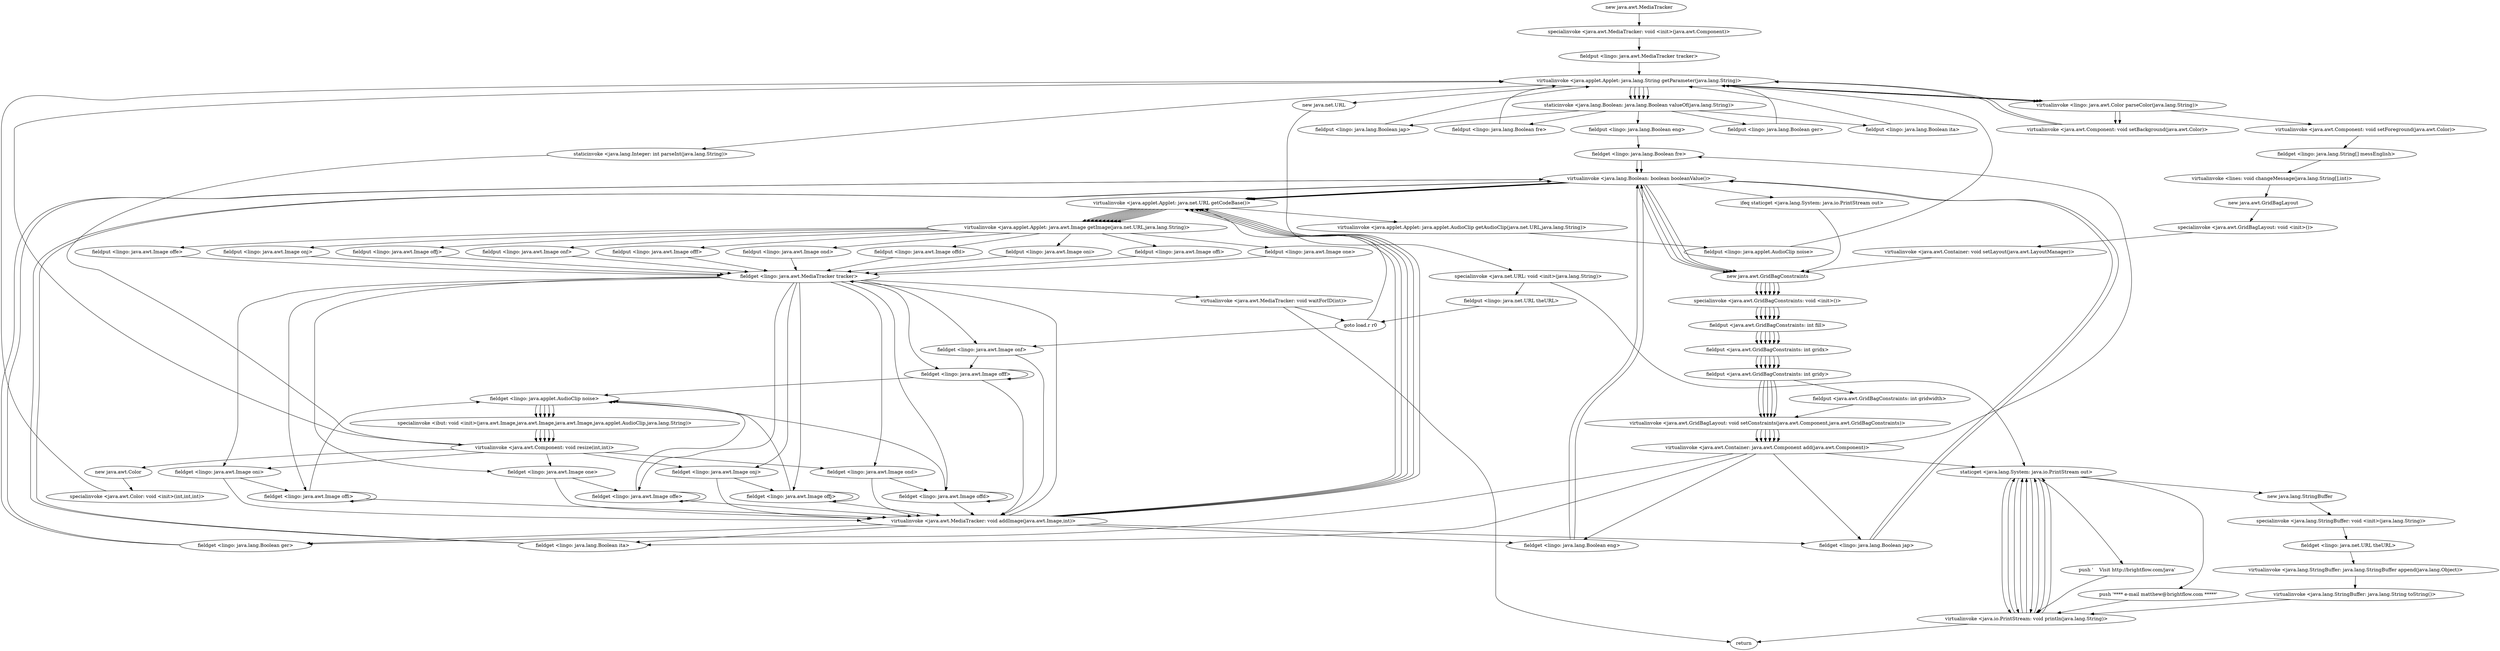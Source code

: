 digraph "" {
"new java.awt.MediaTracker";
 "new java.awt.MediaTracker"->"specialinvoke <java.awt.MediaTracker: void <init>(java.awt.Component)>";
 "specialinvoke <java.awt.MediaTracker: void <init>(java.awt.Component)>"->"fieldput <lingo: java.awt.MediaTracker tracker>";
 "fieldput <lingo: java.awt.MediaTracker tracker>"->"virtualinvoke <java.applet.Applet: java.lang.String getParameter(java.lang.String)>";
 "virtualinvoke <java.applet.Applet: java.lang.String getParameter(java.lang.String)>"->"staticinvoke <java.lang.Boolean: java.lang.Boolean valueOf(java.lang.String)>";
 "staticinvoke <java.lang.Boolean: java.lang.Boolean valueOf(java.lang.String)>"->"fieldput <lingo: java.lang.Boolean jap>";
 "fieldput <lingo: java.lang.Boolean jap>"->"virtualinvoke <java.applet.Applet: java.lang.String getParameter(java.lang.String)>";
 "virtualinvoke <java.applet.Applet: java.lang.String getParameter(java.lang.String)>"->"staticinvoke <java.lang.Boolean: java.lang.Boolean valueOf(java.lang.String)>";
 "staticinvoke <java.lang.Boolean: java.lang.Boolean valueOf(java.lang.String)>"->"fieldput <lingo: java.lang.Boolean fre>";
 "fieldput <lingo: java.lang.Boolean fre>"->"virtualinvoke <java.applet.Applet: java.lang.String getParameter(java.lang.String)>";
 "virtualinvoke <java.applet.Applet: java.lang.String getParameter(java.lang.String)>"->"staticinvoke <java.lang.Boolean: java.lang.Boolean valueOf(java.lang.String)>";
 "staticinvoke <java.lang.Boolean: java.lang.Boolean valueOf(java.lang.String)>"->"fieldput <lingo: java.lang.Boolean ger>";
 "fieldput <lingo: java.lang.Boolean ger>"->"virtualinvoke <java.applet.Applet: java.lang.String getParameter(java.lang.String)>";
 "virtualinvoke <java.applet.Applet: java.lang.String getParameter(java.lang.String)>"->"staticinvoke <java.lang.Boolean: java.lang.Boolean valueOf(java.lang.String)>";
 "staticinvoke <java.lang.Boolean: java.lang.Boolean valueOf(java.lang.String)>"->"fieldput <lingo: java.lang.Boolean ita>";
 "fieldput <lingo: java.lang.Boolean ita>"->"virtualinvoke <java.applet.Applet: java.lang.String getParameter(java.lang.String)>";
 "virtualinvoke <java.applet.Applet: java.lang.String getParameter(java.lang.String)>"->"staticinvoke <java.lang.Boolean: java.lang.Boolean valueOf(java.lang.String)>";
 "staticinvoke <java.lang.Boolean: java.lang.Boolean valueOf(java.lang.String)>"->"fieldput <lingo: java.lang.Boolean eng>";
 "fieldput <lingo: java.lang.Boolean eng>"->"fieldget <lingo: java.lang.Boolean fre>";
 "fieldget <lingo: java.lang.Boolean fre>"->"virtualinvoke <java.lang.Boolean: boolean booleanValue()>";
 "virtualinvoke <java.lang.Boolean: boolean booleanValue()>"->"virtualinvoke <java.applet.Applet: java.net.URL getCodeBase()>";
 "virtualinvoke <java.applet.Applet: java.net.URL getCodeBase()>"->"virtualinvoke <java.applet.Applet: java.awt.Image getImage(java.net.URL,java.lang.String)>";
 "virtualinvoke <java.applet.Applet: java.awt.Image getImage(java.net.URL,java.lang.String)>"->"fieldput <lingo: java.awt.Image onf>";
 "fieldput <lingo: java.awt.Image onf>"->"fieldget <lingo: java.awt.MediaTracker tracker>";
 "fieldget <lingo: java.awt.MediaTracker tracker>"->"fieldget <lingo: java.awt.Image onf>";
 "fieldget <lingo: java.awt.Image onf>"->"virtualinvoke <java.awt.MediaTracker: void addImage(java.awt.Image,int)>";
 "virtualinvoke <java.awt.MediaTracker: void addImage(java.awt.Image,int)>"->"virtualinvoke <java.applet.Applet: java.net.URL getCodeBase()>";
 "virtualinvoke <java.applet.Applet: java.net.URL getCodeBase()>"->"virtualinvoke <java.applet.Applet: java.awt.Image getImage(java.net.URL,java.lang.String)>";
 "virtualinvoke <java.applet.Applet: java.awt.Image getImage(java.net.URL,java.lang.String)>"->"fieldput <lingo: java.awt.Image offf>";
 "fieldput <lingo: java.awt.Image offf>"->"fieldget <lingo: java.awt.MediaTracker tracker>";
 "fieldget <lingo: java.awt.MediaTracker tracker>"->"fieldget <lingo: java.awt.Image offf>";
 "fieldget <lingo: java.awt.Image offf>"->"virtualinvoke <java.awt.MediaTracker: void addImage(java.awt.Image,int)>";
 "virtualinvoke <java.awt.MediaTracker: void addImage(java.awt.Image,int)>"->"fieldget <lingo: java.lang.Boolean ger>";
 "fieldget <lingo: java.lang.Boolean ger>"->"virtualinvoke <java.lang.Boolean: boolean booleanValue()>";
 "virtualinvoke <java.lang.Boolean: boolean booleanValue()>"->"virtualinvoke <java.applet.Applet: java.net.URL getCodeBase()>";
 "virtualinvoke <java.applet.Applet: java.net.URL getCodeBase()>"->"virtualinvoke <java.applet.Applet: java.awt.Image getImage(java.net.URL,java.lang.String)>";
 "virtualinvoke <java.applet.Applet: java.awt.Image getImage(java.net.URL,java.lang.String)>"->"fieldput <lingo: java.awt.Image ond>";
 "fieldput <lingo: java.awt.Image ond>"->"fieldget <lingo: java.awt.MediaTracker tracker>";
 "fieldget <lingo: java.awt.MediaTracker tracker>"->"fieldget <lingo: java.awt.Image ond>";
 "fieldget <lingo: java.awt.Image ond>"->"virtualinvoke <java.awt.MediaTracker: void addImage(java.awt.Image,int)>";
 "virtualinvoke <java.awt.MediaTracker: void addImage(java.awt.Image,int)>"->"virtualinvoke <java.applet.Applet: java.net.URL getCodeBase()>";
 "virtualinvoke <java.applet.Applet: java.net.URL getCodeBase()>"->"virtualinvoke <java.applet.Applet: java.awt.Image getImage(java.net.URL,java.lang.String)>";
 "virtualinvoke <java.applet.Applet: java.awt.Image getImage(java.net.URL,java.lang.String)>"->"fieldput <lingo: java.awt.Image offd>";
 "fieldput <lingo: java.awt.Image offd>"->"fieldget <lingo: java.awt.MediaTracker tracker>";
 "fieldget <lingo: java.awt.MediaTracker tracker>"->"fieldget <lingo: java.awt.Image offd>";
 "fieldget <lingo: java.awt.Image offd>"->"virtualinvoke <java.awt.MediaTracker: void addImage(java.awt.Image,int)>";
 "virtualinvoke <java.awt.MediaTracker: void addImage(java.awt.Image,int)>"->"fieldget <lingo: java.lang.Boolean ita>";
 "fieldget <lingo: java.lang.Boolean ita>"->"virtualinvoke <java.lang.Boolean: boolean booleanValue()>";
 "virtualinvoke <java.lang.Boolean: boolean booleanValue()>"->"virtualinvoke <java.applet.Applet: java.net.URL getCodeBase()>";
 "virtualinvoke <java.applet.Applet: java.net.URL getCodeBase()>"->"virtualinvoke <java.applet.Applet: java.awt.Image getImage(java.net.URL,java.lang.String)>";
 "virtualinvoke <java.applet.Applet: java.awt.Image getImage(java.net.URL,java.lang.String)>"->"fieldput <lingo: java.awt.Image oni>";
 "fieldput <lingo: java.awt.Image oni>"->"fieldget <lingo: java.awt.MediaTracker tracker>";
 "fieldget <lingo: java.awt.MediaTracker tracker>"->"fieldget <lingo: java.awt.Image oni>";
 "fieldget <lingo: java.awt.Image oni>"->"virtualinvoke <java.awt.MediaTracker: void addImage(java.awt.Image,int)>";
 "virtualinvoke <java.awt.MediaTracker: void addImage(java.awt.Image,int)>"->"virtualinvoke <java.applet.Applet: java.net.URL getCodeBase()>";
 "virtualinvoke <java.applet.Applet: java.net.URL getCodeBase()>"->"virtualinvoke <java.applet.Applet: java.awt.Image getImage(java.net.URL,java.lang.String)>";
 "virtualinvoke <java.applet.Applet: java.awt.Image getImage(java.net.URL,java.lang.String)>"->"fieldput <lingo: java.awt.Image offi>";
 "fieldput <lingo: java.awt.Image offi>"->"fieldget <lingo: java.awt.MediaTracker tracker>";
 "fieldget <lingo: java.awt.MediaTracker tracker>"->"fieldget <lingo: java.awt.Image offi>";
 "fieldget <lingo: java.awt.Image offi>"->"virtualinvoke <java.awt.MediaTracker: void addImage(java.awt.Image,int)>";
 "virtualinvoke <java.awt.MediaTracker: void addImage(java.awt.Image,int)>"->"fieldget <lingo: java.lang.Boolean eng>";
 "fieldget <lingo: java.lang.Boolean eng>"->"virtualinvoke <java.lang.Boolean: boolean booleanValue()>";
 "virtualinvoke <java.lang.Boolean: boolean booleanValue()>"->"virtualinvoke <java.applet.Applet: java.net.URL getCodeBase()>";
 "virtualinvoke <java.applet.Applet: java.net.URL getCodeBase()>"->"virtualinvoke <java.applet.Applet: java.awt.Image getImage(java.net.URL,java.lang.String)>";
 "virtualinvoke <java.applet.Applet: java.awt.Image getImage(java.net.URL,java.lang.String)>"->"fieldput <lingo: java.awt.Image one>";
 "fieldput <lingo: java.awt.Image one>"->"fieldget <lingo: java.awt.MediaTracker tracker>";
 "fieldget <lingo: java.awt.MediaTracker tracker>"->"fieldget <lingo: java.awt.Image one>";
 "fieldget <lingo: java.awt.Image one>"->"virtualinvoke <java.awt.MediaTracker: void addImage(java.awt.Image,int)>";
 "virtualinvoke <java.awt.MediaTracker: void addImage(java.awt.Image,int)>"->"virtualinvoke <java.applet.Applet: java.net.URL getCodeBase()>";
 "virtualinvoke <java.applet.Applet: java.net.URL getCodeBase()>"->"virtualinvoke <java.applet.Applet: java.awt.Image getImage(java.net.URL,java.lang.String)>";
 "virtualinvoke <java.applet.Applet: java.awt.Image getImage(java.net.URL,java.lang.String)>"->"fieldput <lingo: java.awt.Image offe>";
 "fieldput <lingo: java.awt.Image offe>"->"fieldget <lingo: java.awt.MediaTracker tracker>";
 "fieldget <lingo: java.awt.MediaTracker tracker>"->"fieldget <lingo: java.awt.Image offe>";
 "fieldget <lingo: java.awt.Image offe>"->"virtualinvoke <java.awt.MediaTracker: void addImage(java.awt.Image,int)>";
 "virtualinvoke <java.awt.MediaTracker: void addImage(java.awt.Image,int)>"->"fieldget <lingo: java.lang.Boolean jap>";
 "fieldget <lingo: java.lang.Boolean jap>"->"virtualinvoke <java.lang.Boolean: boolean booleanValue()>";
 "virtualinvoke <java.lang.Boolean: boolean booleanValue()>"->"virtualinvoke <java.applet.Applet: java.net.URL getCodeBase()>";
 "virtualinvoke <java.applet.Applet: java.net.URL getCodeBase()>"->"virtualinvoke <java.applet.Applet: java.awt.Image getImage(java.net.URL,java.lang.String)>";
 "virtualinvoke <java.applet.Applet: java.awt.Image getImage(java.net.URL,java.lang.String)>"->"fieldput <lingo: java.awt.Image onj>";
 "fieldput <lingo: java.awt.Image onj>"->"fieldget <lingo: java.awt.MediaTracker tracker>";
 "fieldget <lingo: java.awt.MediaTracker tracker>"->"fieldget <lingo: java.awt.Image onj>";
 "fieldget <lingo: java.awt.Image onj>"->"virtualinvoke <java.awt.MediaTracker: void addImage(java.awt.Image,int)>";
 "virtualinvoke <java.awt.MediaTracker: void addImage(java.awt.Image,int)>"->"virtualinvoke <java.applet.Applet: java.net.URL getCodeBase()>";
 "virtualinvoke <java.applet.Applet: java.net.URL getCodeBase()>"->"virtualinvoke <java.applet.Applet: java.awt.Image getImage(java.net.URL,java.lang.String)>";
 "virtualinvoke <java.applet.Applet: java.awt.Image getImage(java.net.URL,java.lang.String)>"->"fieldput <lingo: java.awt.Image offj>";
 "fieldput <lingo: java.awt.Image offj>"->"fieldget <lingo: java.awt.MediaTracker tracker>";
 "fieldget <lingo: java.awt.MediaTracker tracker>"->"fieldget <lingo: java.awt.Image offj>";
 "fieldget <lingo: java.awt.Image offj>"->"virtualinvoke <java.awt.MediaTracker: void addImage(java.awt.Image,int)>";
 "virtualinvoke <java.awt.MediaTracker: void addImage(java.awt.Image,int)>"->"fieldget <lingo: java.awt.MediaTracker tracker>";
 "fieldget <lingo: java.awt.MediaTracker tracker>"->"virtualinvoke <java.awt.MediaTracker: void waitForID(int)>";
 "virtualinvoke <java.awt.MediaTracker: void waitForID(int)>"->"goto load.r r0";
 "goto load.r r0"->"virtualinvoke <java.applet.Applet: java.net.URL getCodeBase()>";
 "virtualinvoke <java.applet.Applet: java.net.URL getCodeBase()>"->"virtualinvoke <java.applet.Applet: java.applet.AudioClip getAudioClip(java.net.URL,java.lang.String)>";
 "virtualinvoke <java.applet.Applet: java.applet.AudioClip getAudioClip(java.net.URL,java.lang.String)>"->"fieldput <lingo: java.applet.AudioClip noise>";
 "fieldput <lingo: java.applet.AudioClip noise>"->"virtualinvoke <java.applet.Applet: java.lang.String getParameter(java.lang.String)>";
 "virtualinvoke <java.applet.Applet: java.lang.String getParameter(java.lang.String)>"->"new java.net.URL";
 "new java.net.URL"->"specialinvoke <java.net.URL: void <init>(java.lang.String)>";
 "specialinvoke <java.net.URL: void <init>(java.lang.String)>"->"fieldput <lingo: java.net.URL theURL>";
 "fieldput <lingo: java.net.URL theURL>"->"goto load.r r0";
 "goto load.r r0"->"fieldget <lingo: java.awt.Image onf>";
 "fieldget <lingo: java.awt.Image onf>"->"fieldget <lingo: java.awt.Image offf>";
 "fieldget <lingo: java.awt.Image offf>"->"fieldget <lingo: java.awt.Image offf>";
 "fieldget <lingo: java.awt.Image offf>"->"fieldget <lingo: java.applet.AudioClip noise>";
 "fieldget <lingo: java.applet.AudioClip noise>"->"specialinvoke <ibut: void <init>(java.awt.Image,java.awt.Image,java.awt.Image,java.applet.AudioClip,java.lang.String)>";
 "specialinvoke <ibut: void <init>(java.awt.Image,java.awt.Image,java.awt.Image,java.applet.AudioClip,java.lang.String)>"->"virtualinvoke <java.awt.Component: void resize(int,int)>";
 "virtualinvoke <java.awt.Component: void resize(int,int)>"->"fieldget <lingo: java.awt.Image ond>";
 "fieldget <lingo: java.awt.Image ond>"->"fieldget <lingo: java.awt.Image offd>";
 "fieldget <lingo: java.awt.Image offd>"->"fieldget <lingo: java.awt.Image offd>";
 "fieldget <lingo: java.awt.Image offd>"->"fieldget <lingo: java.applet.AudioClip noise>";
 "fieldget <lingo: java.applet.AudioClip noise>"->"specialinvoke <ibut: void <init>(java.awt.Image,java.awt.Image,java.awt.Image,java.applet.AudioClip,java.lang.String)>";
 "specialinvoke <ibut: void <init>(java.awt.Image,java.awt.Image,java.awt.Image,java.applet.AudioClip,java.lang.String)>"->"virtualinvoke <java.awt.Component: void resize(int,int)>";
 "virtualinvoke <java.awt.Component: void resize(int,int)>"->"fieldget <lingo: java.awt.Image oni>";
 "fieldget <lingo: java.awt.Image oni>"->"fieldget <lingo: java.awt.Image offi>";
 "fieldget <lingo: java.awt.Image offi>"->"fieldget <lingo: java.awt.Image offi>";
 "fieldget <lingo: java.awt.Image offi>"->"fieldget <lingo: java.applet.AudioClip noise>";
 "fieldget <lingo: java.applet.AudioClip noise>"->"specialinvoke <ibut: void <init>(java.awt.Image,java.awt.Image,java.awt.Image,java.applet.AudioClip,java.lang.String)>";
 "specialinvoke <ibut: void <init>(java.awt.Image,java.awt.Image,java.awt.Image,java.applet.AudioClip,java.lang.String)>"->"virtualinvoke <java.awt.Component: void resize(int,int)>";
 "virtualinvoke <java.awt.Component: void resize(int,int)>"->"fieldget <lingo: java.awt.Image one>";
 "fieldget <lingo: java.awt.Image one>"->"fieldget <lingo: java.awt.Image offe>";
 "fieldget <lingo: java.awt.Image offe>"->"fieldget <lingo: java.awt.Image offe>";
 "fieldget <lingo: java.awt.Image offe>"->"fieldget <lingo: java.applet.AudioClip noise>";
 "fieldget <lingo: java.applet.AudioClip noise>"->"specialinvoke <ibut: void <init>(java.awt.Image,java.awt.Image,java.awt.Image,java.applet.AudioClip,java.lang.String)>";
 "specialinvoke <ibut: void <init>(java.awt.Image,java.awt.Image,java.awt.Image,java.applet.AudioClip,java.lang.String)>"->"virtualinvoke <java.awt.Component: void resize(int,int)>";
 "virtualinvoke <java.awt.Component: void resize(int,int)>"->"fieldget <lingo: java.awt.Image onj>";
 "fieldget <lingo: java.awt.Image onj>"->"fieldget <lingo: java.awt.Image offj>";
 "fieldget <lingo: java.awt.Image offj>"->"fieldget <lingo: java.awt.Image offj>";
 "fieldget <lingo: java.awt.Image offj>"->"fieldget <lingo: java.applet.AudioClip noise>";
 "fieldget <lingo: java.applet.AudioClip noise>"->"specialinvoke <ibut: void <init>(java.awt.Image,java.awt.Image,java.awt.Image,java.applet.AudioClip,java.lang.String)>";
 "specialinvoke <ibut: void <init>(java.awt.Image,java.awt.Image,java.awt.Image,java.applet.AudioClip,java.lang.String)>"->"virtualinvoke <java.awt.Component: void resize(int,int)>";
 "virtualinvoke <java.awt.Component: void resize(int,int)>"->"virtualinvoke <java.applet.Applet: java.lang.String getParameter(java.lang.String)>";
 "virtualinvoke <java.applet.Applet: java.lang.String getParameter(java.lang.String)>"->"staticinvoke <java.lang.Integer: int parseInt(java.lang.String)>";
 "staticinvoke <java.lang.Integer: int parseInt(java.lang.String)>"->"virtualinvoke <java.awt.Component: void resize(int,int)>";
 "virtualinvoke <java.awt.Component: void resize(int,int)>"->"new java.awt.Color";
 "new java.awt.Color"->"specialinvoke <java.awt.Color: void <init>(int,int,int)>";
 "specialinvoke <java.awt.Color: void <init>(int,int,int)>"->"virtualinvoke <java.applet.Applet: java.lang.String getParameter(java.lang.String)>";
 "virtualinvoke <java.applet.Applet: java.lang.String getParameter(java.lang.String)>"->"virtualinvoke <lingo: java.awt.Color parseColor(java.lang.String)>";
 "virtualinvoke <lingo: java.awt.Color parseColor(java.lang.String)>"->"virtualinvoke <java.awt.Component: void setBackground(java.awt.Color)>";
 "virtualinvoke <java.awt.Component: void setBackground(java.awt.Color)>"->"virtualinvoke <java.applet.Applet: java.lang.String getParameter(java.lang.String)>";
 "virtualinvoke <java.applet.Applet: java.lang.String getParameter(java.lang.String)>"->"virtualinvoke <lingo: java.awt.Color parseColor(java.lang.String)>";
 "virtualinvoke <lingo: java.awt.Color parseColor(java.lang.String)>"->"virtualinvoke <java.awt.Component: void setBackground(java.awt.Color)>";
 "virtualinvoke <java.awt.Component: void setBackground(java.awt.Color)>"->"virtualinvoke <java.applet.Applet: java.lang.String getParameter(java.lang.String)>";
 "virtualinvoke <java.applet.Applet: java.lang.String getParameter(java.lang.String)>"->"virtualinvoke <lingo: java.awt.Color parseColor(java.lang.String)>";
 "virtualinvoke <lingo: java.awt.Color parseColor(java.lang.String)>"->"virtualinvoke <java.awt.Component: void setForeground(java.awt.Color)>";
 "virtualinvoke <java.awt.Component: void setForeground(java.awt.Color)>"->"fieldget <lingo: java.lang.String[] messEnglish>";
 "fieldget <lingo: java.lang.String[] messEnglish>"->"virtualinvoke <lines: void changeMessage(java.lang.String[],int)>";
 "virtualinvoke <lines: void changeMessage(java.lang.String[],int)>"->"new java.awt.GridBagLayout";
 "new java.awt.GridBagLayout"->"specialinvoke <java.awt.GridBagLayout: void <init>()>";
 "specialinvoke <java.awt.GridBagLayout: void <init>()>"->"virtualinvoke <java.awt.Container: void setLayout(java.awt.LayoutManager)>";
 "virtualinvoke <java.awt.Container: void setLayout(java.awt.LayoutManager)>"->"new java.awt.GridBagConstraints";
 "new java.awt.GridBagConstraints"->"specialinvoke <java.awt.GridBagConstraints: void <init>()>";
 "specialinvoke <java.awt.GridBagConstraints: void <init>()>"->"fieldput <java.awt.GridBagConstraints: int fill>";
 "fieldput <java.awt.GridBagConstraints: int fill>"->"fieldput <java.awt.GridBagConstraints: int gridx>";
 "fieldput <java.awt.GridBagConstraints: int gridx>"->"fieldput <java.awt.GridBagConstraints: int gridy>";
 "fieldput <java.awt.GridBagConstraints: int gridy>"->"fieldput <java.awt.GridBagConstraints: int gridwidth>";
 "fieldput <java.awt.GridBagConstraints: int gridwidth>"->"virtualinvoke <java.awt.GridBagLayout: void setConstraints(java.awt.Component,java.awt.GridBagConstraints)>";
 "virtualinvoke <java.awt.GridBagLayout: void setConstraints(java.awt.Component,java.awt.GridBagConstraints)>"->"virtualinvoke <java.awt.Container: java.awt.Component add(java.awt.Component)>";
 "virtualinvoke <java.awt.Container: java.awt.Component add(java.awt.Component)>"->"fieldget <lingo: java.lang.Boolean fre>";
 "fieldget <lingo: java.lang.Boolean fre>"->"virtualinvoke <java.lang.Boolean: boolean booleanValue()>";
 "virtualinvoke <java.lang.Boolean: boolean booleanValue()>"->"new java.awt.GridBagConstraints";
 "new java.awt.GridBagConstraints"->"specialinvoke <java.awt.GridBagConstraints: void <init>()>";
 "specialinvoke <java.awt.GridBagConstraints: void <init>()>"->"fieldput <java.awt.GridBagConstraints: int fill>";
 "fieldput <java.awt.GridBagConstraints: int fill>"->"fieldput <java.awt.GridBagConstraints: int gridx>";
 "fieldput <java.awt.GridBagConstraints: int gridx>"->"fieldput <java.awt.GridBagConstraints: int gridy>";
 "fieldput <java.awt.GridBagConstraints: int gridy>"->"virtualinvoke <java.awt.GridBagLayout: void setConstraints(java.awt.Component,java.awt.GridBagConstraints)>";
 "virtualinvoke <java.awt.GridBagLayout: void setConstraints(java.awt.Component,java.awt.GridBagConstraints)>"->"virtualinvoke <java.awt.Container: java.awt.Component add(java.awt.Component)>";
 "virtualinvoke <java.awt.Container: java.awt.Component add(java.awt.Component)>"->"fieldget <lingo: java.lang.Boolean ger>";
 "fieldget <lingo: java.lang.Boolean ger>"->"virtualinvoke <java.lang.Boolean: boolean booleanValue()>";
 "virtualinvoke <java.lang.Boolean: boolean booleanValue()>"->"new java.awt.GridBagConstraints";
 "new java.awt.GridBagConstraints"->"specialinvoke <java.awt.GridBagConstraints: void <init>()>";
 "specialinvoke <java.awt.GridBagConstraints: void <init>()>"->"fieldput <java.awt.GridBagConstraints: int fill>";
 "fieldput <java.awt.GridBagConstraints: int fill>"->"fieldput <java.awt.GridBagConstraints: int gridx>";
 "fieldput <java.awt.GridBagConstraints: int gridx>"->"fieldput <java.awt.GridBagConstraints: int gridy>";
 "fieldput <java.awt.GridBagConstraints: int gridy>"->"virtualinvoke <java.awt.GridBagLayout: void setConstraints(java.awt.Component,java.awt.GridBagConstraints)>";
 "virtualinvoke <java.awt.GridBagLayout: void setConstraints(java.awt.Component,java.awt.GridBagConstraints)>"->"virtualinvoke <java.awt.Container: java.awt.Component add(java.awt.Component)>";
 "virtualinvoke <java.awt.Container: java.awt.Component add(java.awt.Component)>"->"fieldget <lingo: java.lang.Boolean ita>";
 "fieldget <lingo: java.lang.Boolean ita>"->"virtualinvoke <java.lang.Boolean: boolean booleanValue()>";
 "virtualinvoke <java.lang.Boolean: boolean booleanValue()>"->"new java.awt.GridBagConstraints";
 "new java.awt.GridBagConstraints"->"specialinvoke <java.awt.GridBagConstraints: void <init>()>";
 "specialinvoke <java.awt.GridBagConstraints: void <init>()>"->"fieldput <java.awt.GridBagConstraints: int fill>";
 "fieldput <java.awt.GridBagConstraints: int fill>"->"fieldput <java.awt.GridBagConstraints: int gridx>";
 "fieldput <java.awt.GridBagConstraints: int gridx>"->"fieldput <java.awt.GridBagConstraints: int gridy>";
 "fieldput <java.awt.GridBagConstraints: int gridy>"->"virtualinvoke <java.awt.GridBagLayout: void setConstraints(java.awt.Component,java.awt.GridBagConstraints)>";
 "virtualinvoke <java.awt.GridBagLayout: void setConstraints(java.awt.Component,java.awt.GridBagConstraints)>"->"virtualinvoke <java.awt.Container: java.awt.Component add(java.awt.Component)>";
 "virtualinvoke <java.awt.Container: java.awt.Component add(java.awt.Component)>"->"fieldget <lingo: java.lang.Boolean eng>";
 "fieldget <lingo: java.lang.Boolean eng>"->"virtualinvoke <java.lang.Boolean: boolean booleanValue()>";
 "virtualinvoke <java.lang.Boolean: boolean booleanValue()>"->"new java.awt.GridBagConstraints";
 "new java.awt.GridBagConstraints"->"specialinvoke <java.awt.GridBagConstraints: void <init>()>";
 "specialinvoke <java.awt.GridBagConstraints: void <init>()>"->"fieldput <java.awt.GridBagConstraints: int fill>";
 "fieldput <java.awt.GridBagConstraints: int fill>"->"fieldput <java.awt.GridBagConstraints: int gridx>";
 "fieldput <java.awt.GridBagConstraints: int gridx>"->"fieldput <java.awt.GridBagConstraints: int gridy>";
 "fieldput <java.awt.GridBagConstraints: int gridy>"->"virtualinvoke <java.awt.GridBagLayout: void setConstraints(java.awt.Component,java.awt.GridBagConstraints)>";
 "virtualinvoke <java.awt.GridBagLayout: void setConstraints(java.awt.Component,java.awt.GridBagConstraints)>"->"virtualinvoke <java.awt.Container: java.awt.Component add(java.awt.Component)>";
 "virtualinvoke <java.awt.Container: java.awt.Component add(java.awt.Component)>"->"fieldget <lingo: java.lang.Boolean jap>";
 "fieldget <lingo: java.lang.Boolean jap>"->"virtualinvoke <java.lang.Boolean: boolean booleanValue()>";
 "virtualinvoke <java.lang.Boolean: boolean booleanValue()>"->"ifeq staticget <java.lang.System: java.io.PrintStream out>";
 "ifeq staticget <java.lang.System: java.io.PrintStream out>"->"new java.awt.GridBagConstraints";
 "new java.awt.GridBagConstraints"->"specialinvoke <java.awt.GridBagConstraints: void <init>()>";
 "specialinvoke <java.awt.GridBagConstraints: void <init>()>"->"fieldput <java.awt.GridBagConstraints: int fill>";
 "fieldput <java.awt.GridBagConstraints: int fill>"->"fieldput <java.awt.GridBagConstraints: int gridx>";
 "fieldput <java.awt.GridBagConstraints: int gridx>"->"fieldput <java.awt.GridBagConstraints: int gridy>";
 "fieldput <java.awt.GridBagConstraints: int gridy>"->"virtualinvoke <java.awt.GridBagLayout: void setConstraints(java.awt.Component,java.awt.GridBagConstraints)>";
 "virtualinvoke <java.awt.GridBagLayout: void setConstraints(java.awt.Component,java.awt.GridBagConstraints)>"->"virtualinvoke <java.awt.Container: java.awt.Component add(java.awt.Component)>";
 "virtualinvoke <java.awt.Container: java.awt.Component add(java.awt.Component)>"->"staticget <java.lang.System: java.io.PrintStream out>";
 "staticget <java.lang.System: java.io.PrintStream out>"->"virtualinvoke <java.io.PrintStream: void println(java.lang.String)>";
 "virtualinvoke <java.io.PrintStream: void println(java.lang.String)>"->"staticget <java.lang.System: java.io.PrintStream out>";
 "staticget <java.lang.System: java.io.PrintStream out>"->"virtualinvoke <java.io.PrintStream: void println(java.lang.String)>";
 "virtualinvoke <java.io.PrintStream: void println(java.lang.String)>"->"staticget <java.lang.System: java.io.PrintStream out>";
 "staticget <java.lang.System: java.io.PrintStream out>"->"push '    Visit http://brightflow.com/java'";
 "push '    Visit http://brightflow.com/java'"->"virtualinvoke <java.io.PrintStream: void println(java.lang.String)>";
 "virtualinvoke <java.io.PrintStream: void println(java.lang.String)>"->"staticget <java.lang.System: java.io.PrintStream out>";
 "staticget <java.lang.System: java.io.PrintStream out>"->"virtualinvoke <java.io.PrintStream: void println(java.lang.String)>";
 "virtualinvoke <java.io.PrintStream: void println(java.lang.String)>"->"staticget <java.lang.System: java.io.PrintStream out>";
 "staticget <java.lang.System: java.io.PrintStream out>"->"push '**** e-mail matthew@brightflow.com *****'";
 "push '**** e-mail matthew@brightflow.com *****'"->"virtualinvoke <java.io.PrintStream: void println(java.lang.String)>";
 "virtualinvoke <java.io.PrintStream: void println(java.lang.String)>"->"return";
 "specialinvoke <java.net.URL: void <init>(java.lang.String)>"->"staticget <java.lang.System: java.io.PrintStream out>";
 "staticget <java.lang.System: java.io.PrintStream out>"->"virtualinvoke <java.io.PrintStream: void println(java.lang.String)>";
 "virtualinvoke <java.io.PrintStream: void println(java.lang.String)>"->"staticget <java.lang.System: java.io.PrintStream out>";
 "staticget <java.lang.System: java.io.PrintStream out>"->"new java.lang.StringBuffer";
 "new java.lang.StringBuffer"->"specialinvoke <java.lang.StringBuffer: void <init>(java.lang.String)>";
 "specialinvoke <java.lang.StringBuffer: void <init>(java.lang.String)>"->"fieldget <lingo: java.net.URL theURL>";
 "fieldget <lingo: java.net.URL theURL>"->"virtualinvoke <java.lang.StringBuffer: java.lang.StringBuffer append(java.lang.Object)>";
 "virtualinvoke <java.lang.StringBuffer: java.lang.StringBuffer append(java.lang.Object)>"->"virtualinvoke <java.lang.StringBuffer: java.lang.String toString()>";
 "virtualinvoke <java.lang.StringBuffer: java.lang.String toString()>"->"virtualinvoke <java.io.PrintStream: void println(java.lang.String)>";
 "virtualinvoke <java.awt.MediaTracker: void waitForID(int)>"->"return";
}
